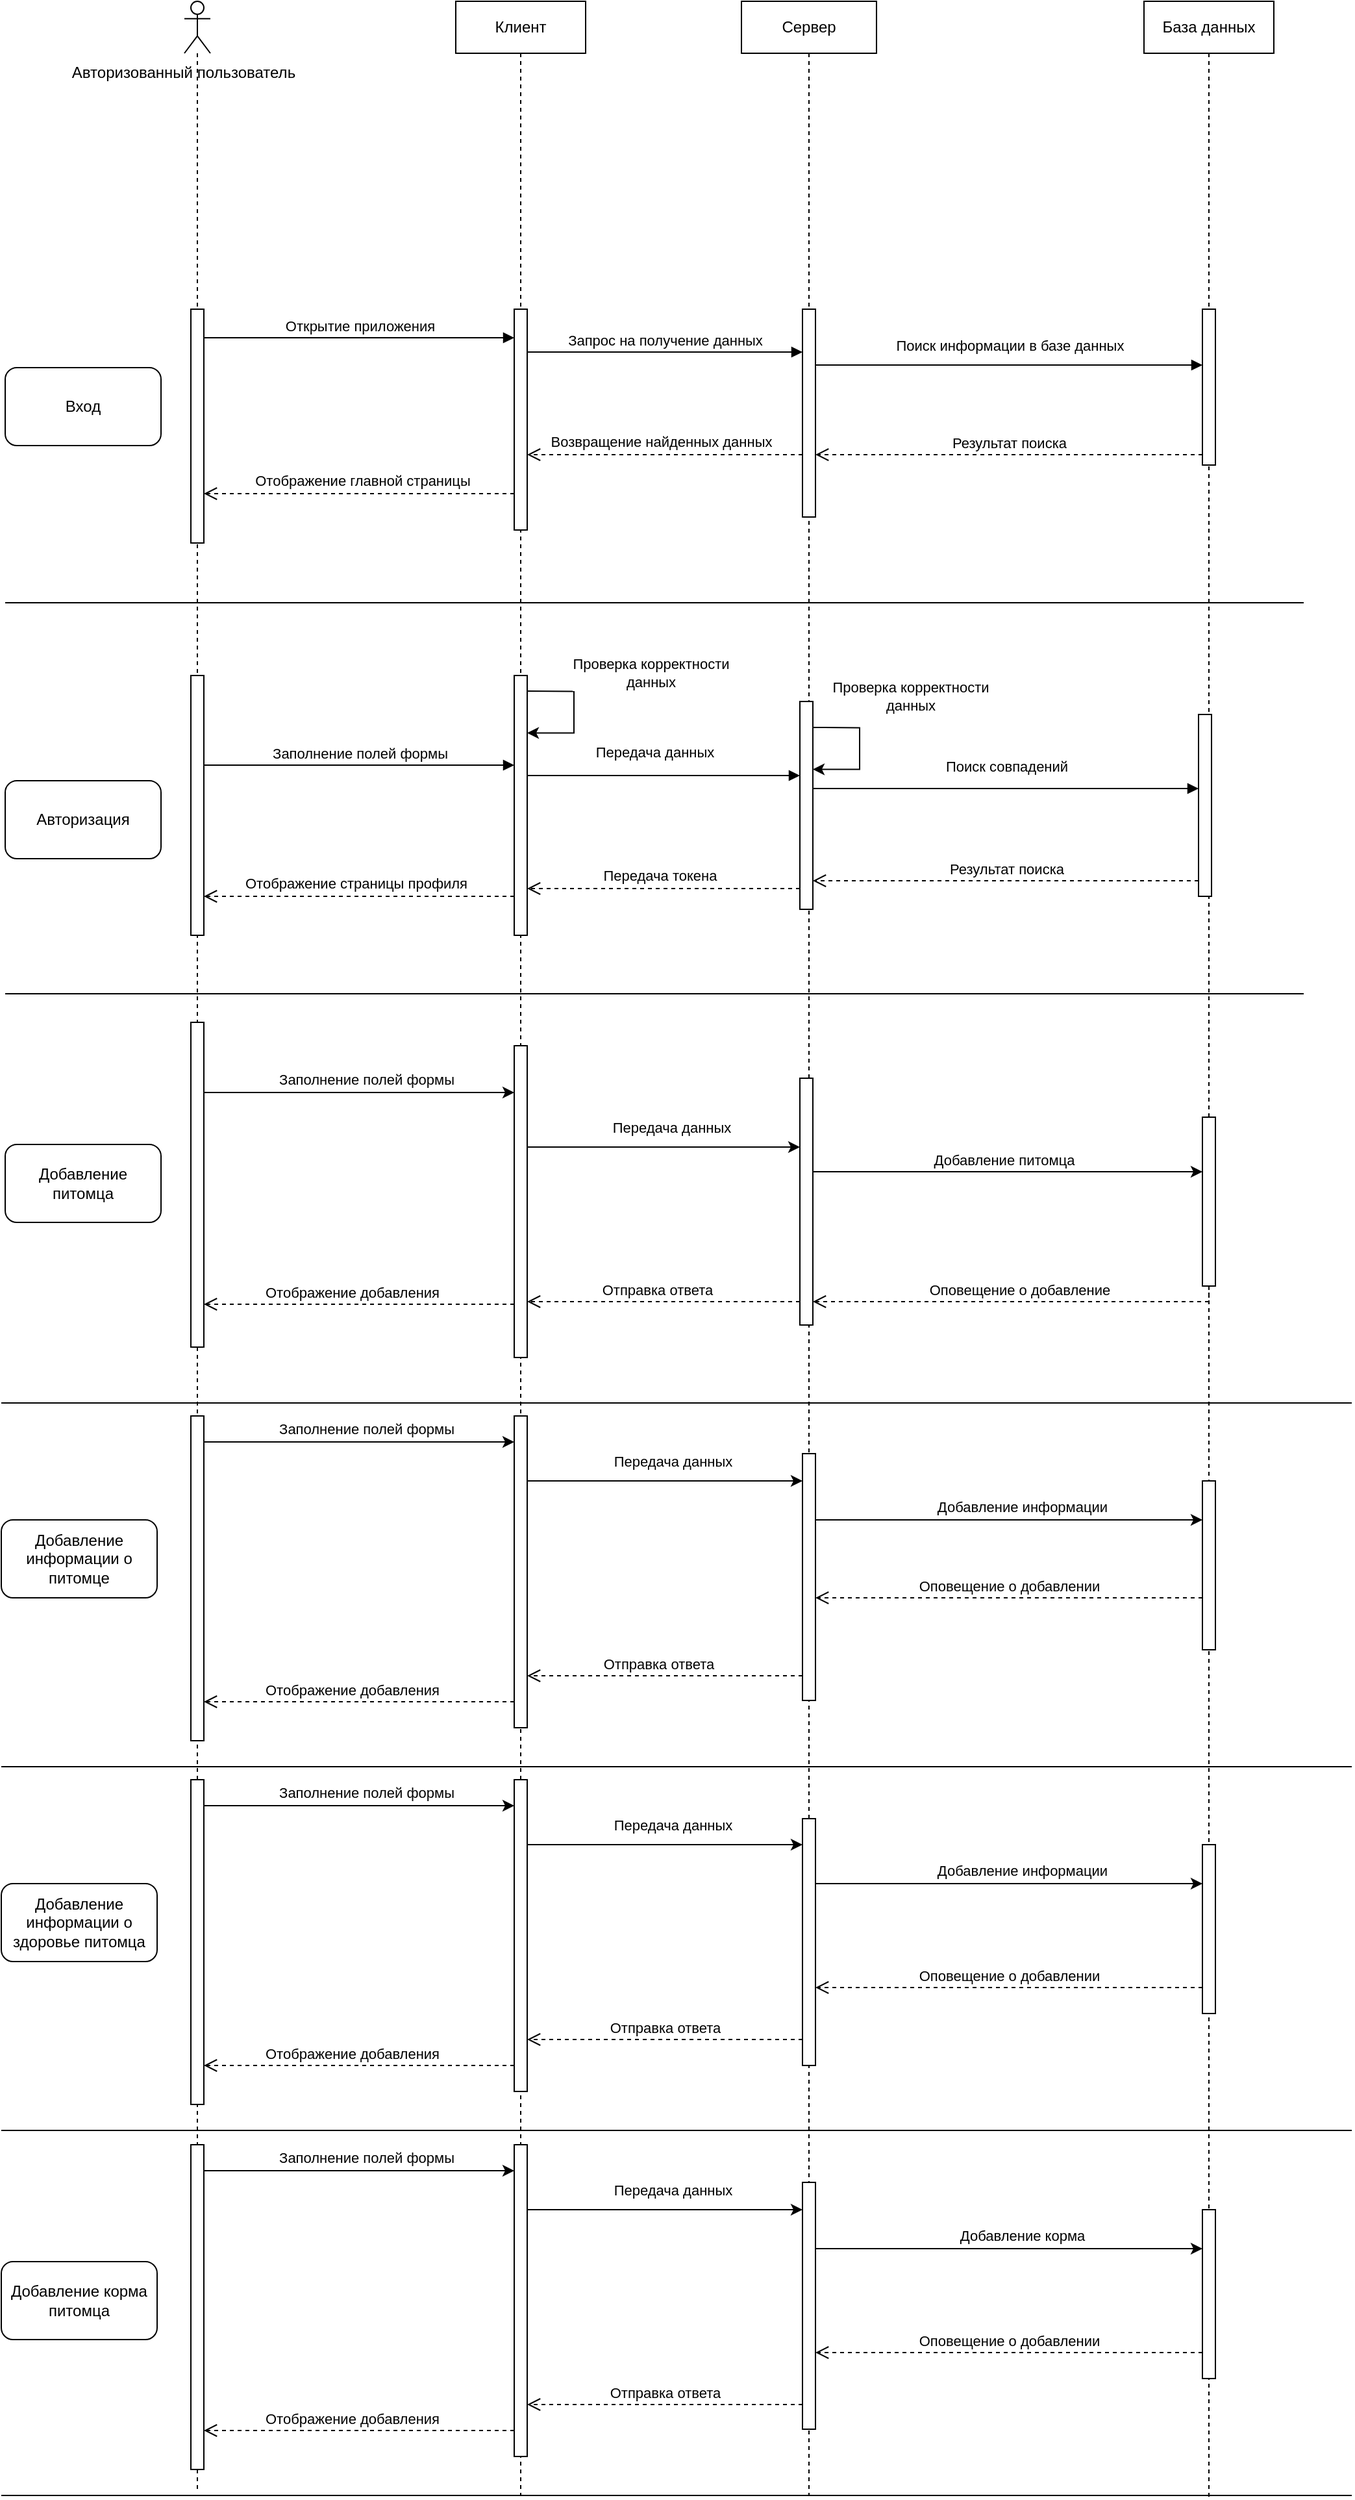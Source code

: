 <mxfile version="24.0.0" type="device">
  <diagram name="Страница 1" id="9oINTbgdad8pBdmm9y7S">
    <mxGraphModel dx="1635" dy="709" grid="0" gridSize="10" guides="1" tooltips="1" connect="1" arrows="1" fold="1" page="0" pageScale="1" pageWidth="827" pageHeight="1169" math="0" shadow="0">
      <root>
        <mxCell id="0" />
        <mxCell id="1" parent="0" />
        <mxCell id="4leQm3MVnvcEpeQvCGNz-1" value="" style="shape=umlLifeline;perimeter=lifelinePerimeter;whiteSpace=wrap;html=1;container=1;dropTarget=0;collapsible=0;recursiveResize=0;outlineConnect=0;portConstraint=eastwest;newEdgeStyle={&quot;edgeStyle&quot;:&quot;elbowEdgeStyle&quot;,&quot;elbow&quot;:&quot;vertical&quot;,&quot;curved&quot;:0,&quot;rounded&quot;:0};participant=umlActor;" parent="1" vertex="1">
          <mxGeometry x="101" y="50" width="20" height="1918" as="geometry" />
        </mxCell>
        <mxCell id="4leQm3MVnvcEpeQvCGNz-2" value="" style="html=1;points=[];perimeter=orthogonalPerimeter;outlineConnect=0;targetShapes=umlLifeline;portConstraint=eastwest;newEdgeStyle={&quot;edgeStyle&quot;:&quot;elbowEdgeStyle&quot;,&quot;elbow&quot;:&quot;vertical&quot;,&quot;curved&quot;:0,&quot;rounded&quot;:0};" parent="4leQm3MVnvcEpeQvCGNz-1" vertex="1">
          <mxGeometry x="5" y="237" width="10" height="180" as="geometry" />
        </mxCell>
        <mxCell id="4leQm3MVnvcEpeQvCGNz-4" value="" style="html=1;points=[];perimeter=orthogonalPerimeter;outlineConnect=0;targetShapes=umlLifeline;portConstraint=eastwest;newEdgeStyle={&quot;edgeStyle&quot;:&quot;elbowEdgeStyle&quot;,&quot;elbow&quot;:&quot;vertical&quot;,&quot;curved&quot;:0,&quot;rounded&quot;:0};" parent="4leQm3MVnvcEpeQvCGNz-1" vertex="1">
          <mxGeometry x="5" y="519" width="10" height="200" as="geometry" />
        </mxCell>
        <mxCell id="4leQm3MVnvcEpeQvCGNz-5" value="" style="html=1;points=[];perimeter=orthogonalPerimeter;outlineConnect=0;targetShapes=umlLifeline;portConstraint=eastwest;newEdgeStyle={&quot;edgeStyle&quot;:&quot;elbowEdgeStyle&quot;,&quot;elbow&quot;:&quot;vertical&quot;,&quot;curved&quot;:0,&quot;rounded&quot;:0};" parent="4leQm3MVnvcEpeQvCGNz-1" vertex="1">
          <mxGeometry x="5" y="786" width="10" height="250" as="geometry" />
        </mxCell>
        <mxCell id="4leQm3MVnvcEpeQvCGNz-8" value="Клиент" style="shape=umlLifeline;perimeter=lifelinePerimeter;whiteSpace=wrap;html=1;container=1;dropTarget=0;collapsible=0;recursiveResize=0;outlineConnect=0;portConstraint=eastwest;newEdgeStyle={&quot;edgeStyle&quot;:&quot;elbowEdgeStyle&quot;,&quot;elbow&quot;:&quot;vertical&quot;,&quot;curved&quot;:0,&quot;rounded&quot;:0};" parent="1" vertex="1">
          <mxGeometry x="310" y="50" width="100" height="1920" as="geometry" />
        </mxCell>
        <mxCell id="4leQm3MVnvcEpeQvCGNz-9" value="" style="html=1;points=[];perimeter=orthogonalPerimeter;outlineConnect=0;targetShapes=umlLifeline;portConstraint=eastwest;newEdgeStyle={&quot;edgeStyle&quot;:&quot;elbowEdgeStyle&quot;,&quot;elbow&quot;:&quot;vertical&quot;,&quot;curved&quot;:0,&quot;rounded&quot;:0};" parent="4leQm3MVnvcEpeQvCGNz-8" vertex="1">
          <mxGeometry x="45" y="237" width="10" height="170" as="geometry" />
        </mxCell>
        <mxCell id="4leQm3MVnvcEpeQvCGNz-11" value="" style="html=1;points=[];perimeter=orthogonalPerimeter;outlineConnect=0;targetShapes=umlLifeline;portConstraint=eastwest;newEdgeStyle={&quot;edgeStyle&quot;:&quot;elbowEdgeStyle&quot;,&quot;elbow&quot;:&quot;vertical&quot;,&quot;curved&quot;:0,&quot;rounded&quot;:0};" parent="4leQm3MVnvcEpeQvCGNz-8" vertex="1">
          <mxGeometry x="45" y="519" width="10" height="200" as="geometry" />
        </mxCell>
        <mxCell id="4leQm3MVnvcEpeQvCGNz-12" value="" style="html=1;points=[];perimeter=orthogonalPerimeter;outlineConnect=0;targetShapes=umlLifeline;portConstraint=eastwest;newEdgeStyle={&quot;edgeStyle&quot;:&quot;elbowEdgeStyle&quot;,&quot;elbow&quot;:&quot;vertical&quot;,&quot;curved&quot;:0,&quot;rounded&quot;:0};" parent="4leQm3MVnvcEpeQvCGNz-8" vertex="1">
          <mxGeometry x="45" y="804" width="10" height="240" as="geometry" />
        </mxCell>
        <mxCell id="4leQm3MVnvcEpeQvCGNz-19" value="Сервер" style="shape=umlLifeline;perimeter=lifelinePerimeter;whiteSpace=wrap;html=1;container=1;dropTarget=0;collapsible=0;recursiveResize=0;outlineConnect=0;portConstraint=eastwest;newEdgeStyle={&quot;edgeStyle&quot;:&quot;elbowEdgeStyle&quot;,&quot;elbow&quot;:&quot;vertical&quot;,&quot;curved&quot;:0,&quot;rounded&quot;:0};" parent="1" vertex="1">
          <mxGeometry x="530" y="50" width="104" height="1920" as="geometry" />
        </mxCell>
        <mxCell id="4leQm3MVnvcEpeQvCGNz-20" value="" style="html=1;points=[];perimeter=orthogonalPerimeter;outlineConnect=0;targetShapes=umlLifeline;portConstraint=eastwest;newEdgeStyle={&quot;edgeStyle&quot;:&quot;elbowEdgeStyle&quot;,&quot;elbow&quot;:&quot;vertical&quot;,&quot;curved&quot;:0,&quot;rounded&quot;:0};" parent="4leQm3MVnvcEpeQvCGNz-19" vertex="1">
          <mxGeometry x="47" y="237" width="10" height="160" as="geometry" />
        </mxCell>
        <mxCell id="4leQm3MVnvcEpeQvCGNz-23" value="" style="html=1;points=[];perimeter=orthogonalPerimeter;outlineConnect=0;targetShapes=umlLifeline;portConstraint=eastwest;newEdgeStyle={&quot;edgeStyle&quot;:&quot;elbowEdgeStyle&quot;,&quot;elbow&quot;:&quot;vertical&quot;,&quot;curved&quot;:0,&quot;rounded&quot;:0};" parent="4leQm3MVnvcEpeQvCGNz-19" vertex="1">
          <mxGeometry x="45" y="539" width="10" height="160" as="geometry" />
        </mxCell>
        <mxCell id="4leQm3MVnvcEpeQvCGNz-24" value="" style="html=1;points=[];perimeter=orthogonalPerimeter;outlineConnect=0;targetShapes=umlLifeline;portConstraint=eastwest;newEdgeStyle={&quot;edgeStyle&quot;:&quot;elbowEdgeStyle&quot;,&quot;elbow&quot;:&quot;vertical&quot;,&quot;curved&quot;:0,&quot;rounded&quot;:0};" parent="4leQm3MVnvcEpeQvCGNz-19" vertex="1">
          <mxGeometry x="45" y="829" width="10" height="190" as="geometry" />
        </mxCell>
        <mxCell id="uqAqxy9ySAdUdyoLMSND-5" value="" style="html=1;points=[];perimeter=orthogonalPerimeter;outlineConnect=0;targetShapes=umlLifeline;portConstraint=eastwest;newEdgeStyle={&quot;edgeStyle&quot;:&quot;elbowEdgeStyle&quot;,&quot;elbow&quot;:&quot;vertical&quot;,&quot;curved&quot;:0,&quot;rounded&quot;:0};" vertex="1" parent="4leQm3MVnvcEpeQvCGNz-19">
          <mxGeometry x="47" y="1679" width="10" height="190" as="geometry" />
        </mxCell>
        <mxCell id="4leQm3MVnvcEpeQvCGNz-149" value="" style="html=1;points=[];perimeter=orthogonalPerimeter;outlineConnect=0;targetShapes=umlLifeline;portConstraint=eastwest;newEdgeStyle={&quot;edgeStyle&quot;:&quot;elbowEdgeStyle&quot;,&quot;elbow&quot;:&quot;vertical&quot;,&quot;curved&quot;:0,&quot;rounded&quot;:0};" parent="4leQm3MVnvcEpeQvCGNz-19" vertex="1">
          <mxGeometry x="47" y="1399" width="10" height="190" as="geometry" />
        </mxCell>
        <mxCell id="4leQm3MVnvcEpeQvCGNz-134" value="" style="html=1;points=[];perimeter=orthogonalPerimeter;outlineConnect=0;targetShapes=umlLifeline;portConstraint=eastwest;newEdgeStyle={&quot;edgeStyle&quot;:&quot;elbowEdgeStyle&quot;,&quot;elbow&quot;:&quot;vertical&quot;,&quot;curved&quot;:0,&quot;rounded&quot;:0};" parent="4leQm3MVnvcEpeQvCGNz-19" vertex="1">
          <mxGeometry x="47" y="1118" width="10" height="190" as="geometry" />
        </mxCell>
        <mxCell id="4leQm3MVnvcEpeQvCGNz-29" value="Авторизованный пользователь" style="text;html=1;align=center;verticalAlign=middle;resizable=0;points=[];autosize=1;strokeColor=none;fillColor=none;" parent="1" vertex="1">
          <mxGeometry y="90" width="200" height="30" as="geometry" />
        </mxCell>
        <mxCell id="4leQm3MVnvcEpeQvCGNz-30" value="&lt;span style=&quot;font-weight: normal;&quot;&gt;База данных&lt;/span&gt;" style="shape=umlLifeline;perimeter=lifelinePerimeter;whiteSpace=wrap;html=1;container=1;dropTarget=0;collapsible=0;recursiveResize=0;outlineConnect=0;portConstraint=eastwest;newEdgeStyle={&quot;edgeStyle&quot;:&quot;elbowEdgeStyle&quot;,&quot;elbow&quot;:&quot;vertical&quot;,&quot;curved&quot;:0,&quot;rounded&quot;:0};fontStyle=1" parent="1" vertex="1">
          <mxGeometry x="840" y="50" width="100" height="1922" as="geometry" />
        </mxCell>
        <mxCell id="4leQm3MVnvcEpeQvCGNz-31" value="" style="html=1;points=[];perimeter=orthogonalPerimeter;outlineConnect=0;targetShapes=umlLifeline;portConstraint=eastwest;newEdgeStyle={&quot;edgeStyle&quot;:&quot;elbowEdgeStyle&quot;,&quot;elbow&quot;:&quot;vertical&quot;,&quot;curved&quot;:0,&quot;rounded&quot;:0};" parent="4leQm3MVnvcEpeQvCGNz-30" vertex="1">
          <mxGeometry x="45" y="237" width="10" height="120" as="geometry" />
        </mxCell>
        <mxCell id="4leQm3MVnvcEpeQvCGNz-33" value="" style="html=1;points=[];perimeter=orthogonalPerimeter;outlineConnect=0;targetShapes=umlLifeline;portConstraint=eastwest;newEdgeStyle={&quot;edgeStyle&quot;:&quot;elbowEdgeStyle&quot;,&quot;elbow&quot;:&quot;vertical&quot;,&quot;curved&quot;:0,&quot;rounded&quot;:0};" parent="4leQm3MVnvcEpeQvCGNz-30" vertex="1">
          <mxGeometry x="42" y="549" width="10" height="140" as="geometry" />
        </mxCell>
        <mxCell id="4leQm3MVnvcEpeQvCGNz-34" value="" style="html=1;points=[];perimeter=orthogonalPerimeter;outlineConnect=0;targetShapes=umlLifeline;portConstraint=eastwest;newEdgeStyle={&quot;edgeStyle&quot;:&quot;elbowEdgeStyle&quot;,&quot;elbow&quot;:&quot;vertical&quot;,&quot;curved&quot;:0,&quot;rounded&quot;:0};" parent="4leQm3MVnvcEpeQvCGNz-30" vertex="1">
          <mxGeometry x="45" y="859" width="10" height="130" as="geometry" />
        </mxCell>
        <mxCell id="4leQm3MVnvcEpeQvCGNz-38" value="Открытие приложения" style="html=1;verticalAlign=bottom;startArrow=none;endArrow=block;startSize=8;edgeStyle=elbowEdgeStyle;elbow=vertical;curved=0;rounded=0;startFill=0;" parent="1" source="4leQm3MVnvcEpeQvCGNz-2" target="4leQm3MVnvcEpeQvCGNz-9" edge="1">
          <mxGeometry relative="1" as="geometry">
            <mxPoint x="295" y="120" as="sourcePoint" />
            <Array as="points">
              <mxPoint x="249" y="309" />
            </Array>
          </mxGeometry>
        </mxCell>
        <mxCell id="4leQm3MVnvcEpeQvCGNz-39" value="Запрос на получение данных" style="html=1;verticalAlign=bottom;endArrow=block;edgeStyle=elbowEdgeStyle;elbow=vertical;curved=0;rounded=0;" parent="1" source="4leQm3MVnvcEpeQvCGNz-9" target="4leQm3MVnvcEpeQvCGNz-20" edge="1">
          <mxGeometry relative="1" as="geometry">
            <mxPoint x="475" y="120" as="sourcePoint" />
            <Array as="points">
              <mxPoint x="499" y="320" />
              <mxPoint x="450" y="140" />
            </Array>
          </mxGeometry>
        </mxCell>
        <mxCell id="4leQm3MVnvcEpeQvCGNz-40" value="Поиск информации в базе данных&amp;nbsp;" style="html=1;verticalAlign=bottom;endArrow=block;edgeStyle=elbowEdgeStyle;elbow=vertical;curved=0;rounded=0;targetPerimeterSpacing=0;endSize=6;sourcePerimeterSpacing=0;startSize=6;strokeWidth=1;shadow=0;" parent="1" target="4leQm3MVnvcEpeQvCGNz-31" edge="1">
          <mxGeometry x="0.011" y="6" relative="1" as="geometry">
            <mxPoint x="587" y="330" as="sourcePoint" />
            <Array as="points">
              <mxPoint x="741" y="330" />
              <mxPoint x="693" y="161" />
            </Array>
            <mxPoint x="895" y="298" as="targetPoint" />
            <mxPoint as="offset" />
          </mxGeometry>
        </mxCell>
        <mxCell id="4leQm3MVnvcEpeQvCGNz-41" value="Результат поиска" style="html=1;verticalAlign=bottom;endArrow=open;dashed=1;endSize=8;edgeStyle=elbowEdgeStyle;elbow=vertical;curved=0;rounded=0;" parent="1" source="4leQm3MVnvcEpeQvCGNz-31" target="4leQm3MVnvcEpeQvCGNz-20" edge="1">
          <mxGeometry relative="1" as="geometry">
            <mxPoint x="580" y="180" as="targetPoint" />
            <Array as="points">
              <mxPoint x="758" y="399" />
              <mxPoint x="720" y="220" />
              <mxPoint x="660" y="200" />
              <mxPoint x="690" y="180" />
            </Array>
          </mxGeometry>
        </mxCell>
        <mxCell id="4leQm3MVnvcEpeQvCGNz-42" value="" style="html=1;verticalAlign=bottom;endArrow=open;dashed=1;endSize=8;edgeStyle=elbowEdgeStyle;elbow=vertical;curved=0;rounded=0;" parent="1" source="4leQm3MVnvcEpeQvCGNz-20" target="4leQm3MVnvcEpeQvCGNz-9" edge="1">
          <mxGeometry relative="1" as="geometry">
            <mxPoint x="495" y="195" as="targetPoint" />
            <Array as="points">
              <mxPoint x="503" y="399" />
              <mxPoint x="460" y="260" />
              <mxPoint x="480" y="210" />
            </Array>
          </mxGeometry>
        </mxCell>
        <mxCell id="4leQm3MVnvcEpeQvCGNz-43" value="Возвращение найденных данных" style="edgeLabel;html=1;align=center;verticalAlign=middle;resizable=0;points=[];" parent="4leQm3MVnvcEpeQvCGNz-42" vertex="1" connectable="0">
          <mxGeometry x="0.265" y="4" relative="1" as="geometry">
            <mxPoint x="25" y="-14" as="offset" />
          </mxGeometry>
        </mxCell>
        <mxCell id="4leQm3MVnvcEpeQvCGNz-48" value="Вход" style="rounded=1;whiteSpace=wrap;html=1;" parent="1" vertex="1">
          <mxGeometry x="-37" y="332" width="120" height="60" as="geometry" />
        </mxCell>
        <mxCell id="4leQm3MVnvcEpeQvCGNz-49" value="" style="endArrow=none;html=1;rounded=0;" parent="1" edge="1">
          <mxGeometry width="50" height="50" relative="1" as="geometry">
            <mxPoint x="-37" y="513" as="sourcePoint" />
            <mxPoint x="963" y="513" as="targetPoint" />
          </mxGeometry>
        </mxCell>
        <mxCell id="4leQm3MVnvcEpeQvCGNz-51" value="Авторизация" style="rounded=1;whiteSpace=wrap;html=1;" parent="1" vertex="1">
          <mxGeometry x="-37" y="650" width="120" height="60" as="geometry" />
        </mxCell>
        <mxCell id="4leQm3MVnvcEpeQvCGNz-54" value="Заполнение полей формы" style="html=1;verticalAlign=bottom;startArrow=none;endArrow=block;startSize=8;edgeStyle=elbowEdgeStyle;elbow=vertical;curved=0;rounded=0;startFill=0;" parent="1" source="4leQm3MVnvcEpeQvCGNz-4" target="4leQm3MVnvcEpeQvCGNz-11" edge="1">
          <mxGeometry relative="1" as="geometry">
            <mxPoint x="150" y="350" as="sourcePoint" />
            <mxPoint x="360" y="350" as="targetPoint" />
            <Array as="points">
              <mxPoint x="267" y="638" />
              <mxPoint x="265" y="350" />
            </Array>
          </mxGeometry>
        </mxCell>
        <mxCell id="4leQm3MVnvcEpeQvCGNz-55" value="Передача данных" style="html=1;verticalAlign=bottom;endArrow=block;edgeStyle=elbowEdgeStyle;elbow=vertical;curved=0;rounded=0;" parent="1" edge="1">
          <mxGeometry x="-0.076" y="9" relative="1" as="geometry">
            <mxPoint x="365" y="646" as="sourcePoint" />
            <mxPoint x="575" y="646" as="targetPoint" />
            <Array as="points">
              <mxPoint x="462" y="646" />
              <mxPoint x="485" y="633" />
              <mxPoint x="530" y="367" />
              <mxPoint x="500" y="377" />
              <mxPoint x="520" y="387" />
              <mxPoint x="490" y="387" />
              <mxPoint x="520" y="317" />
              <mxPoint x="500" y="327" />
            </Array>
            <mxPoint x="1" as="offset" />
          </mxGeometry>
        </mxCell>
        <mxCell id="4leQm3MVnvcEpeQvCGNz-56" value="Поиск совпадений" style="html=1;verticalAlign=bottom;endArrow=block;edgeStyle=elbowEdgeStyle;elbow=vertical;curved=0;rounded=0;startArrow=none;startFill=0;" parent="1" edge="1">
          <mxGeometry x="0.003" y="8" relative="1" as="geometry">
            <mxPoint x="585" y="656" as="sourcePoint" />
            <mxPoint x="882" y="656" as="targetPoint" />
            <Array as="points">
              <mxPoint x="680" y="656" />
              <mxPoint x="748" y="628" />
              <mxPoint x="640" y="449" />
              <mxPoint x="705" y="419" />
            </Array>
            <mxPoint as="offset" />
          </mxGeometry>
        </mxCell>
        <mxCell id="4leQm3MVnvcEpeQvCGNz-57" value="Результат поиска" style="html=1;verticalAlign=bottom;endArrow=open;dashed=1;endSize=8;edgeStyle=elbowEdgeStyle;elbow=vertical;curved=0;rounded=0;" parent="1" source="4leQm3MVnvcEpeQvCGNz-33" target="4leQm3MVnvcEpeQvCGNz-23" edge="1">
          <mxGeometry relative="1" as="geometry">
            <mxPoint x="570" y="490" as="targetPoint" />
            <mxPoint x="780" y="480" as="sourcePoint" />
            <Array as="points">
              <mxPoint x="761" y="727" />
              <mxPoint x="790" y="510" />
              <mxPoint x="810" y="500" />
              <mxPoint x="700" y="490" />
              <mxPoint x="720" y="480" />
              <mxPoint x="720" y="470" />
            </Array>
          </mxGeometry>
        </mxCell>
        <mxCell id="4leQm3MVnvcEpeQvCGNz-58" value="" style="html=1;verticalAlign=bottom;endArrow=open;dashed=1;endSize=8;edgeStyle=elbowEdgeStyle;elbow=vertical;curved=0;rounded=0;" parent="1" source="4leQm3MVnvcEpeQvCGNz-23" target="4leQm3MVnvcEpeQvCGNz-11" edge="1">
          <mxGeometry relative="1" as="geometry">
            <mxPoint x="360" y="490" as="targetPoint" />
            <mxPoint x="560" y="490" as="sourcePoint" />
            <Array as="points">
              <mxPoint x="496" y="733" />
              <mxPoint x="475" y="510" />
              <mxPoint x="400" y="460" />
              <mxPoint x="445" y="440" />
              <mxPoint x="465" y="390" />
            </Array>
          </mxGeometry>
        </mxCell>
        <mxCell id="4leQm3MVnvcEpeQvCGNz-59" value="Передача токена" style="edgeLabel;html=1;align=center;verticalAlign=middle;resizable=0;points=[];" parent="4leQm3MVnvcEpeQvCGNz-58" vertex="1" connectable="0">
          <mxGeometry x="0.265" y="4" relative="1" as="geometry">
            <mxPoint x="25" y="-14" as="offset" />
          </mxGeometry>
        </mxCell>
        <mxCell id="4leQm3MVnvcEpeQvCGNz-60" value="" style="endArrow=none;html=1;rounded=0;" parent="1" edge="1">
          <mxGeometry width="50" height="50" relative="1" as="geometry">
            <mxPoint x="-37" y="814" as="sourcePoint" />
            <mxPoint x="963" y="814" as="targetPoint" />
          </mxGeometry>
        </mxCell>
        <mxCell id="4leQm3MVnvcEpeQvCGNz-61" value="Добавление&lt;br&gt;питомца" style="rounded=1;whiteSpace=wrap;html=1;" parent="1" vertex="1">
          <mxGeometry x="-37" y="930" width="120" height="60" as="geometry" />
        </mxCell>
        <mxCell id="4leQm3MVnvcEpeQvCGNz-63" style="edgeStyle=elbowEdgeStyle;rounded=0;orthogonalLoop=1;jettySize=auto;html=1;elbow=vertical;curved=0;" parent="1" source="4leQm3MVnvcEpeQvCGNz-5" target="4leQm3MVnvcEpeQvCGNz-12" edge="1">
          <mxGeometry relative="1" as="geometry">
            <Array as="points">
              <mxPoint x="210" y="890" />
              <mxPoint x="226" y="922" />
              <mxPoint x="251" y="610" />
            </Array>
          </mxGeometry>
        </mxCell>
        <mxCell id="4leQm3MVnvcEpeQvCGNz-64" value="Заполнение полей формы" style="edgeLabel;html=1;align=center;verticalAlign=middle;resizable=0;points=[];" parent="4leQm3MVnvcEpeQvCGNz-63" vertex="1" connectable="0">
          <mxGeometry x="0.342" relative="1" as="geometry">
            <mxPoint x="-36" y="-10" as="offset" />
          </mxGeometry>
        </mxCell>
        <mxCell id="4leQm3MVnvcEpeQvCGNz-65" style="edgeStyle=elbowEdgeStyle;rounded=0;orthogonalLoop=1;jettySize=auto;html=1;elbow=vertical;curved=0;" parent="1" source="4leQm3MVnvcEpeQvCGNz-12" target="4leQm3MVnvcEpeQvCGNz-24" edge="1">
          <mxGeometry relative="1" as="geometry">
            <Array as="points">
              <mxPoint x="473" y="932" />
              <mxPoint x="493" y="950" />
              <mxPoint x="490" y="620" />
              <mxPoint x="465" y="620" />
            </Array>
          </mxGeometry>
        </mxCell>
        <mxCell id="4leQm3MVnvcEpeQvCGNz-66" value="Передача данных" style="edgeLabel;html=1;align=center;verticalAlign=middle;resizable=0;points=[];" parent="4leQm3MVnvcEpeQvCGNz-65" vertex="1" connectable="0">
          <mxGeometry x="0.231" y="2" relative="1" as="geometry">
            <mxPoint x="-19" y="-13" as="offset" />
          </mxGeometry>
        </mxCell>
        <mxCell id="4leQm3MVnvcEpeQvCGNz-67" value="Отправка ответа" style="html=1;verticalAlign=bottom;endArrow=open;dashed=1;endSize=8;edgeStyle=elbowEdgeStyle;elbow=vertical;curved=0;rounded=0;" parent="1" source="4leQm3MVnvcEpeQvCGNz-24" target="4leQm3MVnvcEpeQvCGNz-12" edge="1">
          <mxGeometry x="0.05" relative="1" as="geometry">
            <mxPoint x="370" y="700" as="targetPoint" />
            <mxPoint x="510" y="690" as="sourcePoint" />
            <Array as="points">
              <mxPoint x="463" y="1051" />
              <mxPoint x="530" y="800" />
              <mxPoint x="510" y="780" />
              <mxPoint x="480" y="690" />
              <mxPoint x="550" y="710" />
            </Array>
            <mxPoint as="offset" />
          </mxGeometry>
        </mxCell>
        <mxCell id="4leQm3MVnvcEpeQvCGNz-68" value="" style="html=1;verticalAlign=bottom;endArrow=open;dashed=1;endSize=8;edgeStyle=elbowEdgeStyle;elbow=vertical;curved=0;rounded=0;" parent="1" source="4leQm3MVnvcEpeQvCGNz-9" target="4leQm3MVnvcEpeQvCGNz-2" edge="1">
          <mxGeometry relative="1" as="geometry">
            <mxPoint x="130" y="270" as="targetPoint" />
            <mxPoint x="330" y="270" as="sourcePoint" />
            <Array as="points">
              <mxPoint x="256" y="429" />
              <mxPoint x="260" y="280" />
              <mxPoint x="225" y="270" />
              <mxPoint x="245" y="220" />
            </Array>
          </mxGeometry>
        </mxCell>
        <mxCell id="4leQm3MVnvcEpeQvCGNz-69" value="Отображение главной страницы" style="edgeLabel;html=1;align=center;verticalAlign=middle;resizable=0;points=[];" parent="4leQm3MVnvcEpeQvCGNz-68" vertex="1" connectable="0">
          <mxGeometry x="0.265" y="4" relative="1" as="geometry">
            <mxPoint x="34" y="-14" as="offset" />
          </mxGeometry>
        </mxCell>
        <mxCell id="4leQm3MVnvcEpeQvCGNz-72" value="" style="html=1;verticalAlign=bottom;endArrow=open;dashed=1;endSize=8;edgeStyle=elbowEdgeStyle;elbow=vertical;curved=0;rounded=0;" parent="1" source="4leQm3MVnvcEpeQvCGNz-11" target="4leQm3MVnvcEpeQvCGNz-4" edge="1">
          <mxGeometry relative="1" as="geometry">
            <mxPoint x="145" y="500" as="targetPoint" />
            <mxPoint x="355" y="500" as="sourcePoint" />
            <Array as="points">
              <mxPoint x="253" y="739" />
              <mxPoint x="220" y="520" />
              <mxPoint x="240" y="450" />
            </Array>
          </mxGeometry>
        </mxCell>
        <mxCell id="4leQm3MVnvcEpeQvCGNz-73" value="Отображение страницы профиля" style="edgeLabel;html=1;align=center;verticalAlign=middle;resizable=0;points=[];" parent="4leQm3MVnvcEpeQvCGNz-72" vertex="1" connectable="0">
          <mxGeometry x="0.265" y="4" relative="1" as="geometry">
            <mxPoint x="29" y="-14" as="offset" />
          </mxGeometry>
        </mxCell>
        <mxCell id="4leQm3MVnvcEpeQvCGNz-74" value="Отображение добавления" style="html=1;verticalAlign=bottom;endArrow=open;dashed=1;endSize=8;edgeStyle=elbowEdgeStyle;elbow=vertical;curved=0;rounded=0;" parent="1" source="4leQm3MVnvcEpeQvCGNz-12" target="4leQm3MVnvcEpeQvCGNz-5" edge="1">
          <mxGeometry x="0.05" relative="1" as="geometry">
            <mxPoint x="150" y="820" as="targetPoint" />
            <mxPoint x="350" y="820" as="sourcePoint" />
            <Array as="points">
              <mxPoint x="261" y="1053" />
              <mxPoint x="310" y="810" />
              <mxPoint x="265" y="730" />
              <mxPoint x="335" y="750" />
            </Array>
            <mxPoint as="offset" />
          </mxGeometry>
        </mxCell>
        <mxCell id="4leQm3MVnvcEpeQvCGNz-93" value="" style="endArrow=none;html=1;rounded=0;" parent="1" edge="1">
          <mxGeometry width="50" height="50" relative="1" as="geometry">
            <mxPoint x="-40" y="1129" as="sourcePoint" />
            <mxPoint x="1000" y="1129" as="targetPoint" />
          </mxGeometry>
        </mxCell>
        <mxCell id="4leQm3MVnvcEpeQvCGNz-94" value="" style="endArrow=classic;html=1;rounded=0;exitX=0.54;exitY=0.236;exitDx=0;exitDy=0;exitPerimeter=0;" parent="1" edge="1">
          <mxGeometry width="50" height="50" relative="1" as="geometry">
            <mxPoint x="365" y="581.0" as="sourcePoint" />
            <mxPoint x="365" y="613.2" as="targetPoint" />
            <Array as="points">
              <mxPoint x="401" y="581.2" />
              <mxPoint x="401" y="613.2" />
            </Array>
          </mxGeometry>
        </mxCell>
        <mxCell id="4leQm3MVnvcEpeQvCGNz-95" value="Проверка корректности&lt;br style=&quot;border-color: var(--border-color);&quot;&gt;данных" style="edgeLabel;html=1;align=center;verticalAlign=middle;resizable=0;points=[];" parent="4leQm3MVnvcEpeQvCGNz-94" vertex="1" connectable="0">
          <mxGeometry x="-0.538" y="1" relative="1" as="geometry">
            <mxPoint x="71" y="-13" as="offset" />
          </mxGeometry>
        </mxCell>
        <mxCell id="4leQm3MVnvcEpeQvCGNz-102" style="edgeStyle=elbowEdgeStyle;rounded=0;orthogonalLoop=1;jettySize=auto;html=1;elbow=vertical;curved=0;" parent="1" source="4leQm3MVnvcEpeQvCGNz-24" target="4leQm3MVnvcEpeQvCGNz-34" edge="1">
          <mxGeometry relative="1" as="geometry">
            <Array as="points">
              <mxPoint x="801" y="951" />
              <mxPoint x="688" y="981" />
              <mxPoint x="760" y="670" />
            </Array>
          </mxGeometry>
        </mxCell>
        <mxCell id="4leQm3MVnvcEpeQvCGNz-103" value="Добавление питомца" style="edgeLabel;html=1;align=center;verticalAlign=middle;resizable=0;points=[];" parent="4leQm3MVnvcEpeQvCGNz-102" vertex="1" connectable="0">
          <mxGeometry x="-0.023" y="1" relative="1" as="geometry">
            <mxPoint y="-8" as="offset" />
          </mxGeometry>
        </mxCell>
        <mxCell id="4leQm3MVnvcEpeQvCGNz-104" value="Оповещение о добавление" style="html=1;verticalAlign=bottom;endArrow=open;dashed=1;endSize=8;edgeStyle=elbowEdgeStyle;elbow=vertical;curved=0;rounded=0;" parent="1" source="4leQm3MVnvcEpeQvCGNz-34" target="4leQm3MVnvcEpeQvCGNz-24" edge="1">
          <mxGeometry relative="1" as="geometry">
            <mxPoint x="570" y="740" as="targetPoint" />
            <mxPoint x="880" y="740" as="sourcePoint" />
            <Array as="points">
              <mxPoint x="739" y="1051" />
              <mxPoint x="695" y="740" />
              <mxPoint x="715" y="730" />
              <mxPoint x="715" y="720" />
            </Array>
          </mxGeometry>
        </mxCell>
        <mxCell id="4leQm3MVnvcEpeQvCGNz-112" value="" style="endArrow=classic;html=1;rounded=0;exitX=0.54;exitY=0.236;exitDx=0;exitDy=0;exitPerimeter=0;" parent="1" edge="1">
          <mxGeometry width="50" height="50" relative="1" as="geometry">
            <mxPoint x="585" y="609" as="sourcePoint" />
            <mxPoint x="585" y="641.2" as="targetPoint" />
            <Array as="points">
              <mxPoint x="621" y="609.2" />
              <mxPoint x="621" y="641.2" />
            </Array>
          </mxGeometry>
        </mxCell>
        <mxCell id="4leQm3MVnvcEpeQvCGNz-113" value="Проверка корректности&lt;br style=&quot;border-color: var(--border-color);&quot;&gt;данных" style="edgeLabel;html=1;align=center;verticalAlign=middle;resizable=0;points=[];" parent="4leQm3MVnvcEpeQvCGNz-112" vertex="1" connectable="0">
          <mxGeometry x="-0.538" y="1" relative="1" as="geometry">
            <mxPoint x="51" y="-23" as="offset" />
          </mxGeometry>
        </mxCell>
        <mxCell id="4leQm3MVnvcEpeQvCGNz-132" value="" style="html=1;points=[];perimeter=orthogonalPerimeter;outlineConnect=0;targetShapes=umlLifeline;portConstraint=eastwest;newEdgeStyle={&quot;edgeStyle&quot;:&quot;elbowEdgeStyle&quot;,&quot;elbow&quot;:&quot;vertical&quot;,&quot;curved&quot;:0,&quot;rounded&quot;:0};" parent="1" vertex="1">
          <mxGeometry x="106" y="1139" width="10" height="250" as="geometry" />
        </mxCell>
        <mxCell id="4leQm3MVnvcEpeQvCGNz-133" value="" style="html=1;points=[];perimeter=orthogonalPerimeter;outlineConnect=0;targetShapes=umlLifeline;portConstraint=eastwest;newEdgeStyle={&quot;edgeStyle&quot;:&quot;elbowEdgeStyle&quot;,&quot;elbow&quot;:&quot;vertical&quot;,&quot;curved&quot;:0,&quot;rounded&quot;:0};" parent="1" vertex="1">
          <mxGeometry x="355" y="1139" width="10" height="240" as="geometry" />
        </mxCell>
        <mxCell id="4leQm3MVnvcEpeQvCGNz-135" value="" style="html=1;points=[];perimeter=orthogonalPerimeter;outlineConnect=0;targetShapes=umlLifeline;portConstraint=eastwest;newEdgeStyle={&quot;edgeStyle&quot;:&quot;elbowEdgeStyle&quot;,&quot;elbow&quot;:&quot;vertical&quot;,&quot;curved&quot;:0,&quot;rounded&quot;:0};" parent="1" vertex="1">
          <mxGeometry x="885" y="1189" width="10" height="130" as="geometry" />
        </mxCell>
        <mxCell id="4leQm3MVnvcEpeQvCGNz-136" value="Добавление информации о питомце" style="rounded=1;whiteSpace=wrap;html=1;" parent="1" vertex="1">
          <mxGeometry x="-40" y="1219" width="120" height="60" as="geometry" />
        </mxCell>
        <mxCell id="4leQm3MVnvcEpeQvCGNz-137" style="edgeStyle=elbowEdgeStyle;rounded=0;orthogonalLoop=1;jettySize=auto;html=1;elbow=vertical;curved=0;" parent="1" source="4leQm3MVnvcEpeQvCGNz-132" target="4leQm3MVnvcEpeQvCGNz-133" edge="1">
          <mxGeometry relative="1" as="geometry">
            <Array as="points">
              <mxPoint x="251" y="1159" />
            </Array>
          </mxGeometry>
        </mxCell>
        <mxCell id="4leQm3MVnvcEpeQvCGNz-138" value="Заполнение полей формы" style="edgeLabel;html=1;align=center;verticalAlign=middle;resizable=0;points=[];" parent="4leQm3MVnvcEpeQvCGNz-137" vertex="1" connectable="0">
          <mxGeometry x="0.342" relative="1" as="geometry">
            <mxPoint x="-36" y="-10" as="offset" />
          </mxGeometry>
        </mxCell>
        <mxCell id="4leQm3MVnvcEpeQvCGNz-139" style="edgeStyle=elbowEdgeStyle;rounded=0;orthogonalLoop=1;jettySize=auto;html=1;elbow=vertical;curved=0;" parent="1" source="4leQm3MVnvcEpeQvCGNz-133" target="4leQm3MVnvcEpeQvCGNz-134" edge="1">
          <mxGeometry relative="1" as="geometry">
            <Array as="points">
              <mxPoint x="470" y="1189" />
              <mxPoint x="490" y="1169" />
              <mxPoint x="465" y="1169" />
            </Array>
          </mxGeometry>
        </mxCell>
        <mxCell id="4leQm3MVnvcEpeQvCGNz-140" value="Передача данных" style="edgeLabel;html=1;align=center;verticalAlign=middle;resizable=0;points=[];" parent="4leQm3MVnvcEpeQvCGNz-139" vertex="1" connectable="0">
          <mxGeometry x="0.231" y="2" relative="1" as="geometry">
            <mxPoint x="-19" y="-13" as="offset" />
          </mxGeometry>
        </mxCell>
        <mxCell id="4leQm3MVnvcEpeQvCGNz-141" value="Отправка ответа" style="html=1;verticalAlign=bottom;endArrow=open;dashed=1;endSize=8;edgeStyle=elbowEdgeStyle;elbow=vertical;curved=0;rounded=0;" parent="1" source="4leQm3MVnvcEpeQvCGNz-134" target="4leQm3MVnvcEpeQvCGNz-133" edge="1">
          <mxGeometry x="0.05" relative="1" as="geometry">
            <mxPoint x="370" y="1249" as="targetPoint" />
            <mxPoint x="510" y="1239" as="sourcePoint" />
            <Array as="points">
              <mxPoint x="510" y="1339" />
              <mxPoint x="530" y="1349" />
              <mxPoint x="510" y="1329" />
              <mxPoint x="480" y="1239" />
              <mxPoint x="550" y="1259" />
            </Array>
            <mxPoint as="offset" />
          </mxGeometry>
        </mxCell>
        <mxCell id="4leQm3MVnvcEpeQvCGNz-142" value="Отображение добавления" style="html=1;verticalAlign=bottom;endArrow=open;dashed=1;endSize=8;edgeStyle=elbowEdgeStyle;elbow=vertical;curved=0;rounded=0;" parent="1" source="4leQm3MVnvcEpeQvCGNz-133" target="4leQm3MVnvcEpeQvCGNz-132" edge="1">
          <mxGeometry x="0.05" relative="1" as="geometry">
            <mxPoint x="150" y="1369" as="targetPoint" />
            <mxPoint x="350" y="1369" as="sourcePoint" />
            <Array as="points">
              <mxPoint x="310" y="1359" />
              <mxPoint x="265" y="1279" />
              <mxPoint x="335" y="1299" />
            </Array>
            <mxPoint as="offset" />
          </mxGeometry>
        </mxCell>
        <mxCell id="4leQm3MVnvcEpeQvCGNz-143" style="edgeStyle=elbowEdgeStyle;rounded=0;orthogonalLoop=1;jettySize=auto;html=1;elbow=vertical;curved=0;" parent="1" source="4leQm3MVnvcEpeQvCGNz-134" target="4leQm3MVnvcEpeQvCGNz-135" edge="1">
          <mxGeometry relative="1" as="geometry">
            <Array as="points">
              <mxPoint x="760" y="1219" />
            </Array>
          </mxGeometry>
        </mxCell>
        <mxCell id="4leQm3MVnvcEpeQvCGNz-144" value="Добавление информации" style="edgeLabel;html=1;align=center;verticalAlign=middle;resizable=0;points=[];" parent="4leQm3MVnvcEpeQvCGNz-143" vertex="1" connectable="0">
          <mxGeometry x="-0.023" y="1" relative="1" as="geometry">
            <mxPoint x="13" y="-9" as="offset" />
          </mxGeometry>
        </mxCell>
        <mxCell id="4leQm3MVnvcEpeQvCGNz-145" value="Оповещение о добавлении" style="html=1;verticalAlign=bottom;endArrow=open;dashed=1;endSize=8;edgeStyle=elbowEdgeStyle;elbow=vertical;curved=0;rounded=0;" parent="1" source="4leQm3MVnvcEpeQvCGNz-135" target="4leQm3MVnvcEpeQvCGNz-134" edge="1">
          <mxGeometry relative="1" as="geometry">
            <mxPoint x="570" y="1289" as="targetPoint" />
            <mxPoint x="880" y="1289" as="sourcePoint" />
            <Array as="points">
              <mxPoint x="660" y="1279" />
              <mxPoint x="770" y="1259" />
              <mxPoint x="750" y="1299" />
              <mxPoint x="695" y="1289" />
              <mxPoint x="715" y="1279" />
              <mxPoint x="715" y="1269" />
            </Array>
          </mxGeometry>
        </mxCell>
        <mxCell id="4leQm3MVnvcEpeQvCGNz-146" value="" style="endArrow=none;html=1;rounded=0;" parent="1" edge="1">
          <mxGeometry width="50" height="50" relative="1" as="geometry">
            <mxPoint x="-40" y="1409" as="sourcePoint" />
            <mxPoint x="1000" y="1409" as="targetPoint" />
          </mxGeometry>
        </mxCell>
        <mxCell id="4leQm3MVnvcEpeQvCGNz-147" value="" style="html=1;points=[];perimeter=orthogonalPerimeter;outlineConnect=0;targetShapes=umlLifeline;portConstraint=eastwest;newEdgeStyle={&quot;edgeStyle&quot;:&quot;elbowEdgeStyle&quot;,&quot;elbow&quot;:&quot;vertical&quot;,&quot;curved&quot;:0,&quot;rounded&quot;:0};" parent="1" vertex="1">
          <mxGeometry x="106" y="1419" width="10" height="250" as="geometry" />
        </mxCell>
        <mxCell id="4leQm3MVnvcEpeQvCGNz-148" value="" style="html=1;points=[];perimeter=orthogonalPerimeter;outlineConnect=0;targetShapes=umlLifeline;portConstraint=eastwest;newEdgeStyle={&quot;edgeStyle&quot;:&quot;elbowEdgeStyle&quot;,&quot;elbow&quot;:&quot;vertical&quot;,&quot;curved&quot;:0,&quot;rounded&quot;:0};" parent="1" vertex="1">
          <mxGeometry x="355" y="1419" width="10" height="240" as="geometry" />
        </mxCell>
        <mxCell id="4leQm3MVnvcEpeQvCGNz-150" value="" style="html=1;points=[];perimeter=orthogonalPerimeter;outlineConnect=0;targetShapes=umlLifeline;portConstraint=eastwest;newEdgeStyle={&quot;edgeStyle&quot;:&quot;elbowEdgeStyle&quot;,&quot;elbow&quot;:&quot;vertical&quot;,&quot;curved&quot;:0,&quot;rounded&quot;:0};" parent="1" vertex="1">
          <mxGeometry x="885" y="1469" width="10" height="130" as="geometry" />
        </mxCell>
        <mxCell id="4leQm3MVnvcEpeQvCGNz-151" value="Добавление информации о здоровье питомца" style="rounded=1;whiteSpace=wrap;html=1;" parent="1" vertex="1">
          <mxGeometry x="-40" y="1499" width="120" height="60" as="geometry" />
        </mxCell>
        <mxCell id="4leQm3MVnvcEpeQvCGNz-152" style="edgeStyle=elbowEdgeStyle;rounded=0;orthogonalLoop=1;jettySize=auto;html=1;elbow=vertical;curved=0;" parent="1" source="4leQm3MVnvcEpeQvCGNz-147" target="4leQm3MVnvcEpeQvCGNz-148" edge="1">
          <mxGeometry relative="1" as="geometry">
            <Array as="points">
              <mxPoint x="251" y="1439" />
            </Array>
          </mxGeometry>
        </mxCell>
        <mxCell id="4leQm3MVnvcEpeQvCGNz-153" value="Заполнение полей формы" style="edgeLabel;html=1;align=center;verticalAlign=middle;resizable=0;points=[];" parent="4leQm3MVnvcEpeQvCGNz-152" vertex="1" connectable="0">
          <mxGeometry x="0.342" relative="1" as="geometry">
            <mxPoint x="-36" y="-10" as="offset" />
          </mxGeometry>
        </mxCell>
        <mxCell id="4leQm3MVnvcEpeQvCGNz-154" style="edgeStyle=elbowEdgeStyle;rounded=0;orthogonalLoop=1;jettySize=auto;html=1;elbow=vertical;curved=0;" parent="1" source="4leQm3MVnvcEpeQvCGNz-148" target="4leQm3MVnvcEpeQvCGNz-149" edge="1">
          <mxGeometry relative="1" as="geometry">
            <Array as="points">
              <mxPoint x="470" y="1469" />
              <mxPoint x="490" y="1449" />
              <mxPoint x="465" y="1449" />
            </Array>
          </mxGeometry>
        </mxCell>
        <mxCell id="4leQm3MVnvcEpeQvCGNz-155" value="Передача данных" style="edgeLabel;html=1;align=center;verticalAlign=middle;resizable=0;points=[];" parent="4leQm3MVnvcEpeQvCGNz-154" vertex="1" connectable="0">
          <mxGeometry x="0.231" y="2" relative="1" as="geometry">
            <mxPoint x="-19" y="-13" as="offset" />
          </mxGeometry>
        </mxCell>
        <mxCell id="4leQm3MVnvcEpeQvCGNz-156" value="Отправка ответа" style="html=1;verticalAlign=bottom;endArrow=open;dashed=1;endSize=8;edgeStyle=elbowEdgeStyle;elbow=vertical;curved=0;rounded=0;" parent="1" source="4leQm3MVnvcEpeQvCGNz-149" target="4leQm3MVnvcEpeQvCGNz-148" edge="1">
          <mxGeometry relative="1" as="geometry">
            <mxPoint x="370" y="1529" as="targetPoint" />
            <mxPoint x="510" y="1519" as="sourcePoint" />
            <Array as="points">
              <mxPoint x="510" y="1619" />
              <mxPoint x="530" y="1629" />
              <mxPoint x="510" y="1609" />
              <mxPoint x="480" y="1519" />
              <mxPoint x="550" y="1539" />
            </Array>
            <mxPoint as="offset" />
          </mxGeometry>
        </mxCell>
        <mxCell id="4leQm3MVnvcEpeQvCGNz-157" value="Отображение добавления" style="html=1;verticalAlign=bottom;endArrow=open;dashed=1;endSize=8;edgeStyle=elbowEdgeStyle;elbow=vertical;curved=0;rounded=0;" parent="1" source="4leQm3MVnvcEpeQvCGNz-148" target="4leQm3MVnvcEpeQvCGNz-147" edge="1">
          <mxGeometry x="0.05" relative="1" as="geometry">
            <mxPoint x="150" y="1649" as="targetPoint" />
            <mxPoint x="350" y="1649" as="sourcePoint" />
            <Array as="points">
              <mxPoint x="310" y="1639" />
              <mxPoint x="265" y="1559" />
              <mxPoint x="335" y="1579" />
            </Array>
            <mxPoint as="offset" />
          </mxGeometry>
        </mxCell>
        <mxCell id="4leQm3MVnvcEpeQvCGNz-158" style="edgeStyle=elbowEdgeStyle;rounded=0;orthogonalLoop=1;jettySize=auto;html=1;elbow=vertical;curved=0;" parent="1" source="4leQm3MVnvcEpeQvCGNz-149" target="4leQm3MVnvcEpeQvCGNz-150" edge="1">
          <mxGeometry relative="1" as="geometry">
            <Array as="points">
              <mxPoint x="760" y="1499" />
            </Array>
          </mxGeometry>
        </mxCell>
        <mxCell id="4leQm3MVnvcEpeQvCGNz-159" value="Добавление информации" style="edgeLabel;html=1;align=center;verticalAlign=middle;resizable=0;points=[];" parent="4leQm3MVnvcEpeQvCGNz-158" vertex="1" connectable="0">
          <mxGeometry x="-0.023" y="1" relative="1" as="geometry">
            <mxPoint x="13" y="-9" as="offset" />
          </mxGeometry>
        </mxCell>
        <mxCell id="4leQm3MVnvcEpeQvCGNz-160" value="Оповещение о добавлении" style="html=1;verticalAlign=bottom;endArrow=open;dashed=1;endSize=8;edgeStyle=elbowEdgeStyle;elbow=vertical;curved=0;rounded=0;" parent="1" source="4leQm3MVnvcEpeQvCGNz-150" target="4leQm3MVnvcEpeQvCGNz-149" edge="1">
          <mxGeometry relative="1" as="geometry">
            <mxPoint x="570" y="1569" as="targetPoint" />
            <mxPoint x="880" y="1569" as="sourcePoint" />
            <Array as="points">
              <mxPoint x="760" y="1579" />
              <mxPoint x="660" y="1559" />
              <mxPoint x="770" y="1539" />
              <mxPoint x="750" y="1579" />
              <mxPoint x="695" y="1569" />
              <mxPoint x="715" y="1559" />
              <mxPoint x="715" y="1549" />
            </Array>
          </mxGeometry>
        </mxCell>
        <mxCell id="4leQm3MVnvcEpeQvCGNz-161" value="" style="endArrow=none;html=1;rounded=0;" parent="1" edge="1">
          <mxGeometry width="50" height="50" relative="1" as="geometry">
            <mxPoint x="-40" y="1689" as="sourcePoint" />
            <mxPoint x="1000" y="1689" as="targetPoint" />
          </mxGeometry>
        </mxCell>
        <mxCell id="uqAqxy9ySAdUdyoLMSND-1" value="Добавление корма питомца" style="rounded=1;whiteSpace=wrap;html=1;" vertex="1" parent="1">
          <mxGeometry x="-40" y="1790" width="120" height="60" as="geometry" />
        </mxCell>
        <mxCell id="uqAqxy9ySAdUdyoLMSND-3" value="" style="html=1;points=[];perimeter=orthogonalPerimeter;outlineConnect=0;targetShapes=umlLifeline;portConstraint=eastwest;newEdgeStyle={&quot;edgeStyle&quot;:&quot;elbowEdgeStyle&quot;,&quot;elbow&quot;:&quot;vertical&quot;,&quot;curved&quot;:0,&quot;rounded&quot;:0};" vertex="1" parent="1">
          <mxGeometry x="106" y="1700" width="10" height="250" as="geometry" />
        </mxCell>
        <mxCell id="uqAqxy9ySAdUdyoLMSND-4" value="" style="html=1;points=[];perimeter=orthogonalPerimeter;outlineConnect=0;targetShapes=umlLifeline;portConstraint=eastwest;newEdgeStyle={&quot;edgeStyle&quot;:&quot;elbowEdgeStyle&quot;,&quot;elbow&quot;:&quot;vertical&quot;,&quot;curved&quot;:0,&quot;rounded&quot;:0};" vertex="1" parent="1">
          <mxGeometry x="355" y="1700" width="10" height="240" as="geometry" />
        </mxCell>
        <mxCell id="uqAqxy9ySAdUdyoLMSND-6" value="" style="html=1;points=[];perimeter=orthogonalPerimeter;outlineConnect=0;targetShapes=umlLifeline;portConstraint=eastwest;newEdgeStyle={&quot;edgeStyle&quot;:&quot;elbowEdgeStyle&quot;,&quot;elbow&quot;:&quot;vertical&quot;,&quot;curved&quot;:0,&quot;rounded&quot;:0};" vertex="1" parent="1">
          <mxGeometry x="885" y="1750" width="10" height="130" as="geometry" />
        </mxCell>
        <mxCell id="uqAqxy9ySAdUdyoLMSND-8" style="edgeStyle=elbowEdgeStyle;rounded=0;orthogonalLoop=1;jettySize=auto;html=1;elbow=vertical;curved=0;" edge="1" parent="1" source="uqAqxy9ySAdUdyoLMSND-3" target="uqAqxy9ySAdUdyoLMSND-4">
          <mxGeometry relative="1" as="geometry">
            <Array as="points">
              <mxPoint x="251" y="1720" />
            </Array>
          </mxGeometry>
        </mxCell>
        <mxCell id="uqAqxy9ySAdUdyoLMSND-9" value="Заполнение полей формы" style="edgeLabel;html=1;align=center;verticalAlign=middle;resizable=0;points=[];" vertex="1" connectable="0" parent="uqAqxy9ySAdUdyoLMSND-8">
          <mxGeometry x="0.342" relative="1" as="geometry">
            <mxPoint x="-36" y="-10" as="offset" />
          </mxGeometry>
        </mxCell>
        <mxCell id="uqAqxy9ySAdUdyoLMSND-10" style="edgeStyle=elbowEdgeStyle;rounded=0;orthogonalLoop=1;jettySize=auto;html=1;elbow=vertical;curved=0;" edge="1" parent="1" source="uqAqxy9ySAdUdyoLMSND-4" target="uqAqxy9ySAdUdyoLMSND-5">
          <mxGeometry relative="1" as="geometry">
            <Array as="points">
              <mxPoint x="470" y="1750" />
              <mxPoint x="490" y="1730" />
              <mxPoint x="465" y="1730" />
            </Array>
          </mxGeometry>
        </mxCell>
        <mxCell id="uqAqxy9ySAdUdyoLMSND-11" value="Передача данных" style="edgeLabel;html=1;align=center;verticalAlign=middle;resizable=0;points=[];" vertex="1" connectable="0" parent="uqAqxy9ySAdUdyoLMSND-10">
          <mxGeometry x="0.231" y="2" relative="1" as="geometry">
            <mxPoint x="-19" y="-13" as="offset" />
          </mxGeometry>
        </mxCell>
        <mxCell id="uqAqxy9ySAdUdyoLMSND-12" value="Отправка ответа" style="html=1;verticalAlign=bottom;endArrow=open;dashed=1;endSize=8;edgeStyle=elbowEdgeStyle;elbow=vertical;curved=0;rounded=0;" edge="1" parent="1" source="uqAqxy9ySAdUdyoLMSND-5" target="uqAqxy9ySAdUdyoLMSND-4">
          <mxGeometry relative="1" as="geometry">
            <mxPoint x="370" y="1810" as="targetPoint" />
            <mxPoint x="510" y="1800" as="sourcePoint" />
            <Array as="points">
              <mxPoint x="510" y="1900" />
              <mxPoint x="530" y="1910" />
              <mxPoint x="510" y="1890" />
              <mxPoint x="480" y="1800" />
              <mxPoint x="550" y="1820" />
            </Array>
            <mxPoint as="offset" />
          </mxGeometry>
        </mxCell>
        <mxCell id="uqAqxy9ySAdUdyoLMSND-13" value="Отображение добавления" style="html=1;verticalAlign=bottom;endArrow=open;dashed=1;endSize=8;edgeStyle=elbowEdgeStyle;elbow=vertical;curved=0;rounded=0;" edge="1" parent="1" source="uqAqxy9ySAdUdyoLMSND-4" target="uqAqxy9ySAdUdyoLMSND-3">
          <mxGeometry x="0.05" relative="1" as="geometry">
            <mxPoint x="150" y="1930" as="targetPoint" />
            <mxPoint x="350" y="1930" as="sourcePoint" />
            <Array as="points">
              <mxPoint x="310" y="1920" />
              <mxPoint x="265" y="1840" />
              <mxPoint x="335" y="1860" />
            </Array>
            <mxPoint as="offset" />
          </mxGeometry>
        </mxCell>
        <mxCell id="uqAqxy9ySAdUdyoLMSND-14" style="edgeStyle=elbowEdgeStyle;rounded=0;orthogonalLoop=1;jettySize=auto;html=1;elbow=vertical;curved=0;" edge="1" parent="1" source="uqAqxy9ySAdUdyoLMSND-5" target="uqAqxy9ySAdUdyoLMSND-6">
          <mxGeometry relative="1" as="geometry">
            <Array as="points">
              <mxPoint x="760" y="1780" />
            </Array>
          </mxGeometry>
        </mxCell>
        <mxCell id="uqAqxy9ySAdUdyoLMSND-15" value="Добавление корма" style="edgeLabel;html=1;align=center;verticalAlign=middle;resizable=0;points=[];" vertex="1" connectable="0" parent="uqAqxy9ySAdUdyoLMSND-14">
          <mxGeometry x="-0.023" y="1" relative="1" as="geometry">
            <mxPoint x="13" y="-9" as="offset" />
          </mxGeometry>
        </mxCell>
        <mxCell id="uqAqxy9ySAdUdyoLMSND-16" value="Оповещение о добавлении" style="html=1;verticalAlign=bottom;endArrow=open;dashed=1;endSize=8;edgeStyle=elbowEdgeStyle;elbow=vertical;curved=0;rounded=0;" edge="1" parent="1" source="uqAqxy9ySAdUdyoLMSND-6" target="uqAqxy9ySAdUdyoLMSND-5">
          <mxGeometry relative="1" as="geometry">
            <mxPoint x="570" y="1850" as="targetPoint" />
            <mxPoint x="880" y="1850" as="sourcePoint" />
            <Array as="points">
              <mxPoint x="760" y="1860" />
              <mxPoint x="660" y="1840" />
              <mxPoint x="770" y="1820" />
              <mxPoint x="750" y="1860" />
              <mxPoint x="695" y="1850" />
              <mxPoint x="715" y="1840" />
              <mxPoint x="715" y="1830" />
            </Array>
          </mxGeometry>
        </mxCell>
        <mxCell id="uqAqxy9ySAdUdyoLMSND-17" value="" style="endArrow=none;html=1;rounded=0;" edge="1" parent="1">
          <mxGeometry width="50" height="50" relative="1" as="geometry">
            <mxPoint x="-40" y="1970" as="sourcePoint" />
            <mxPoint x="1000" y="1970" as="targetPoint" />
          </mxGeometry>
        </mxCell>
      </root>
    </mxGraphModel>
  </diagram>
</mxfile>
